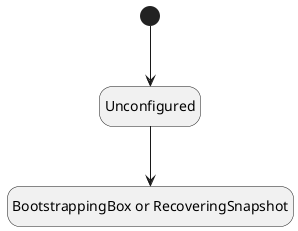 @startuml

hide empty description
state "BootstrappingBox or RecoveringSnapshot" as BootstrappingBox
[*] --> Unconfigured
Unconfigured --> BootstrappingBox

@enduml